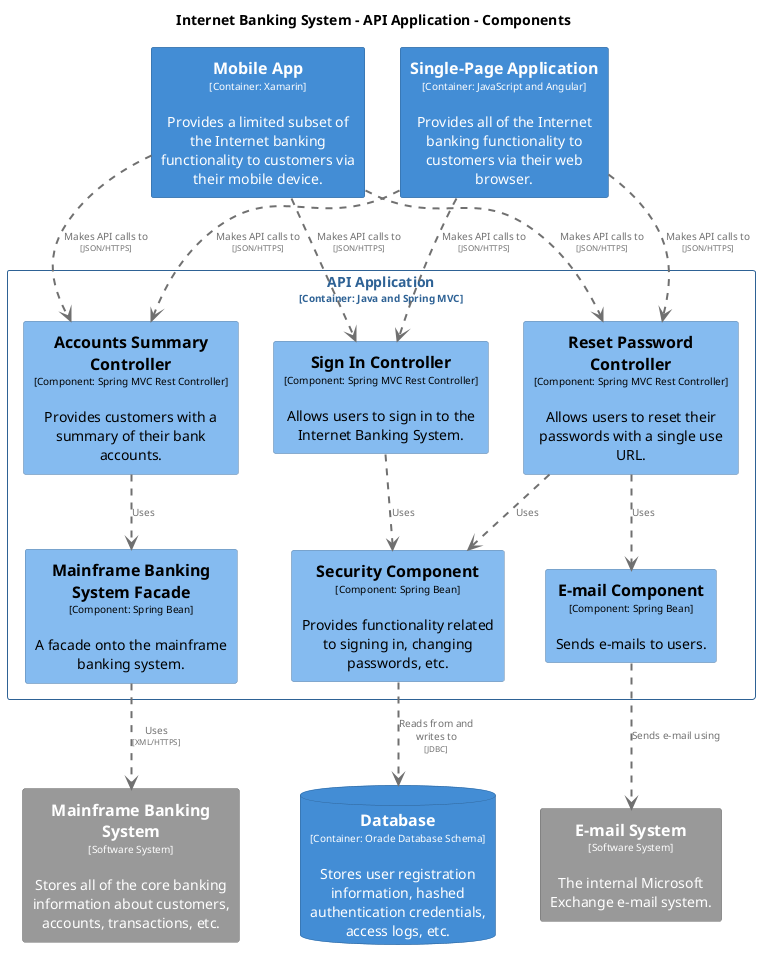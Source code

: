 @startuml
set separator none
title Internet Banking System - API Application - Components

top to bottom direction

skinparam {
  shadowing false
  arrowFontSize 10
  defaultTextAlignment center
  wrapWidth 200
  maxMessageSize 100
}

hide stereotype

skinparam rectangle<<InternetBankingSystem.APIApplication.AccountsSummaryController>> {
  BackgroundColor #85bbf0
  FontColor #000000
  BorderColor #5d82a8
}
skinparam database<<InternetBankingSystem.Database>> {
  BackgroundColor #438dd5
  FontColor #ffffff
  BorderColor #2e6295
}
skinparam rectangle<<InternetBankingSystem.APIApplication.EmailComponent>> {
  BackgroundColor #85bbf0
  FontColor #000000
  BorderColor #5d82a8
}
skinparam rectangle<<EmailSystem>> {
  BackgroundColor #999999
  FontColor #ffffff
  BorderColor #6b6b6b
}
skinparam rectangle<<MainframeBankingSystem>> {
  BackgroundColor #999999
  FontColor #ffffff
  BorderColor #6b6b6b
}
skinparam rectangle<<InternetBankingSystem.APIApplication.MainframeBankingSystemFacade>> {
  BackgroundColor #85bbf0
  FontColor #000000
  BorderColor #5d82a8
}
skinparam rectangle<<InternetBankingSystem.MobileApp>> {
  BackgroundColor #438dd5
  FontColor #ffffff
  BorderColor #2e6295
}
skinparam rectangle<<InternetBankingSystem.APIApplication.ResetPasswordController>> {
  BackgroundColor #85bbf0
  FontColor #000000
  BorderColor #5d82a8
}
skinparam rectangle<<InternetBankingSystem.APIApplication.SecurityComponent>> {
  BackgroundColor #85bbf0
  FontColor #000000
  BorderColor #5d82a8
}
skinparam rectangle<<InternetBankingSystem.APIApplication.SignInController>> {
  BackgroundColor #85bbf0
  FontColor #000000
  BorderColor #5d82a8
}
skinparam rectangle<<InternetBankingSystem.SinglePageApplication>> {
  BackgroundColor #438dd5
  FontColor #ffffff
  BorderColor #2e6295
}

rectangle "==Mainframe Banking System\n<size:10>[Software System]</size>\n\nStores all of the core banking information about customers, accounts, transactions, etc." <<MainframeBankingSystem>> as MainframeBankingSystem
rectangle "==Single-Page Application\n<size:10>[Container: JavaScript and Angular]</size>\n\nProvides all of the Internet banking functionality to customers via their web browser." <<InternetBankingSystem.SinglePageApplication>> as InternetBankingSystem.SinglePageApplication
rectangle "==E-mail System\n<size:10>[Software System]</size>\n\nThe internal Microsoft Exchange e-mail system." <<EmailSystem>> as EmailSystem
rectangle "==Mobile App\n<size:10>[Container: Xamarin]</size>\n\nProvides a limited subset of the Internet banking functionality to customers via their mobile device." <<InternetBankingSystem.MobileApp>> as InternetBankingSystem.MobileApp
database "==Database\n<size:10>[Container: Oracle Database Schema]</size>\n\nStores user registration information, hashed authentication credentials, access logs, etc." <<InternetBankingSystem.Database>> as InternetBankingSystem.Database

rectangle "API Application\n<size:10>[Container: Java and Spring MVC]</size>" <<InternetBankingSystem.APIApplication>> {
  skinparam RectangleBorderColor<<InternetBankingSystem.APIApplication>> #2e6295
  skinparam RectangleFontColor<<InternetBankingSystem.APIApplication>> #2e6295

  rectangle "==Sign In Controller\n<size:10>[Component: Spring MVC Rest Controller]</size>\n\nAllows users to sign in to the Internet Banking System." <<InternetBankingSystem.APIApplication.SignInController>> as InternetBankingSystem.APIApplication.SignInController
  rectangle "==Accounts Summary Controller\n<size:10>[Component: Spring MVC Rest Controller]</size>\n\nProvides customers with a summary of their bank accounts." <<InternetBankingSystem.APIApplication.AccountsSummaryController>> as InternetBankingSystem.APIApplication.AccountsSummaryController
  rectangle "==Reset Password Controller\n<size:10>[Component: Spring MVC Rest Controller]</size>\n\nAllows users to reset their passwords with a single use URL." <<InternetBankingSystem.APIApplication.ResetPasswordController>> as InternetBankingSystem.APIApplication.ResetPasswordController
  rectangle "==Security Component\n<size:10>[Component: Spring Bean]</size>\n\nProvides functionality related to signing in, changing passwords, etc." <<InternetBankingSystem.APIApplication.SecurityComponent>> as InternetBankingSystem.APIApplication.SecurityComponent
  rectangle "==Mainframe Banking System Facade\n<size:10>[Component: Spring Bean]</size>\n\nA facade onto the mainframe banking system." <<InternetBankingSystem.APIApplication.MainframeBankingSystemFacade>> as InternetBankingSystem.APIApplication.MainframeBankingSystemFacade
  rectangle "==E-mail Component\n<size:10>[Component: Spring Bean]</size>\n\nSends e-mails to users." <<InternetBankingSystem.APIApplication.EmailComponent>> as InternetBankingSystem.APIApplication.EmailComponent
}

InternetBankingSystem.SinglePageApplication .[#707070,thickness=2].> InternetBankingSystem.APIApplication.SignInController : "<color:#707070>Makes API calls to\n<color:#707070><size:8>[JSON/HTTPS]</size>"
InternetBankingSystem.SinglePageApplication .[#707070,thickness=2].> InternetBankingSystem.APIApplication.ResetPasswordController : "<color:#707070>Makes API calls to\n<color:#707070><size:8>[JSON/HTTPS]</size>"
InternetBankingSystem.SinglePageApplication .[#707070,thickness=2].> InternetBankingSystem.APIApplication.AccountsSummaryController : "<color:#707070>Makes API calls to\n<color:#707070><size:8>[JSON/HTTPS]</size>"
InternetBankingSystem.MobileApp .[#707070,thickness=2].> InternetBankingSystem.APIApplication.SignInController : "<color:#707070>Makes API calls to\n<color:#707070><size:8>[JSON/HTTPS]</size>"
InternetBankingSystem.MobileApp .[#707070,thickness=2].> InternetBankingSystem.APIApplication.ResetPasswordController : "<color:#707070>Makes API calls to\n<color:#707070><size:8>[JSON/HTTPS]</size>"
InternetBankingSystem.MobileApp .[#707070,thickness=2].> InternetBankingSystem.APIApplication.AccountsSummaryController : "<color:#707070>Makes API calls to\n<color:#707070><size:8>[JSON/HTTPS]</size>"
InternetBankingSystem.APIApplication.SignInController .[#707070,thickness=2].> InternetBankingSystem.APIApplication.SecurityComponent : "<color:#707070>Uses"
InternetBankingSystem.APIApplication.AccountsSummaryController .[#707070,thickness=2].> InternetBankingSystem.APIApplication.MainframeBankingSystemFacade : "<color:#707070>Uses"
InternetBankingSystem.APIApplication.ResetPasswordController .[#707070,thickness=2].> InternetBankingSystem.APIApplication.SecurityComponent : "<color:#707070>Uses"
InternetBankingSystem.APIApplication.ResetPasswordController .[#707070,thickness=2].> InternetBankingSystem.APIApplication.EmailComponent : "<color:#707070>Uses"
InternetBankingSystem.APIApplication.SecurityComponent .[#707070,thickness=2].> InternetBankingSystem.Database : "<color:#707070>Reads from and writes to\n<color:#707070><size:8>[JDBC]</size>"
InternetBankingSystem.APIApplication.MainframeBankingSystemFacade .[#707070,thickness=2].> MainframeBankingSystem : "<color:#707070>Uses\n<color:#707070><size:8>[XML/HTTPS]</size>"
InternetBankingSystem.APIApplication.EmailComponent .[#707070,thickness=2].> EmailSystem : "<color:#707070>Sends e-mail using"
@enduml